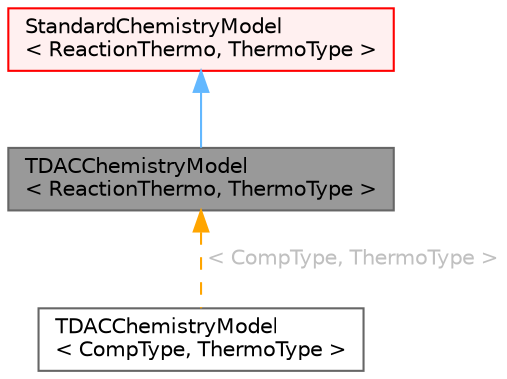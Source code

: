 digraph "TDACChemistryModel&lt; ReactionThermo, ThermoType &gt;"
{
 // LATEX_PDF_SIZE
  bgcolor="transparent";
  edge [fontname=Helvetica,fontsize=10,labelfontname=Helvetica,labelfontsize=10];
  node [fontname=Helvetica,fontsize=10,shape=box,height=0.2,width=0.4];
  Node1 [id="Node000001",label="TDACChemistryModel\l\< ReactionThermo, ThermoType \>",height=0.2,width=0.4,color="gray40", fillcolor="grey60", style="filled", fontcolor="black",tooltip="Extends StandardChemistryModel by adding the TDAC method."];
  Node2 -> Node1 [id="edge1_Node000001_Node000002",dir="back",color="steelblue1",style="solid",tooltip=" "];
  Node2 [id="Node000002",label="StandardChemistryModel\l\< ReactionThermo, ThermoType \>",height=0.2,width=0.4,color="red", fillcolor="#FFF0F0", style="filled",URL="$classFoam_1_1StandardChemistryModel.html",tooltip="Extends base chemistry model by adding a thermo package, and ODE functions. Introduces chemistry equa..."];
  Node1 -> Node15 [id="edge2_Node000001_Node000015",dir="back",color="orange",style="dashed",tooltip=" ",label=" \< CompType, ThermoType \>",fontcolor="grey" ];
  Node15 [id="Node000015",label="TDACChemistryModel\l\< CompType, ThermoType \>",height=0.2,width=0.4,color="gray40", fillcolor="white", style="filled",URL="$classFoam_1_1TDACChemistryModel.html",tooltip=" "];
}
